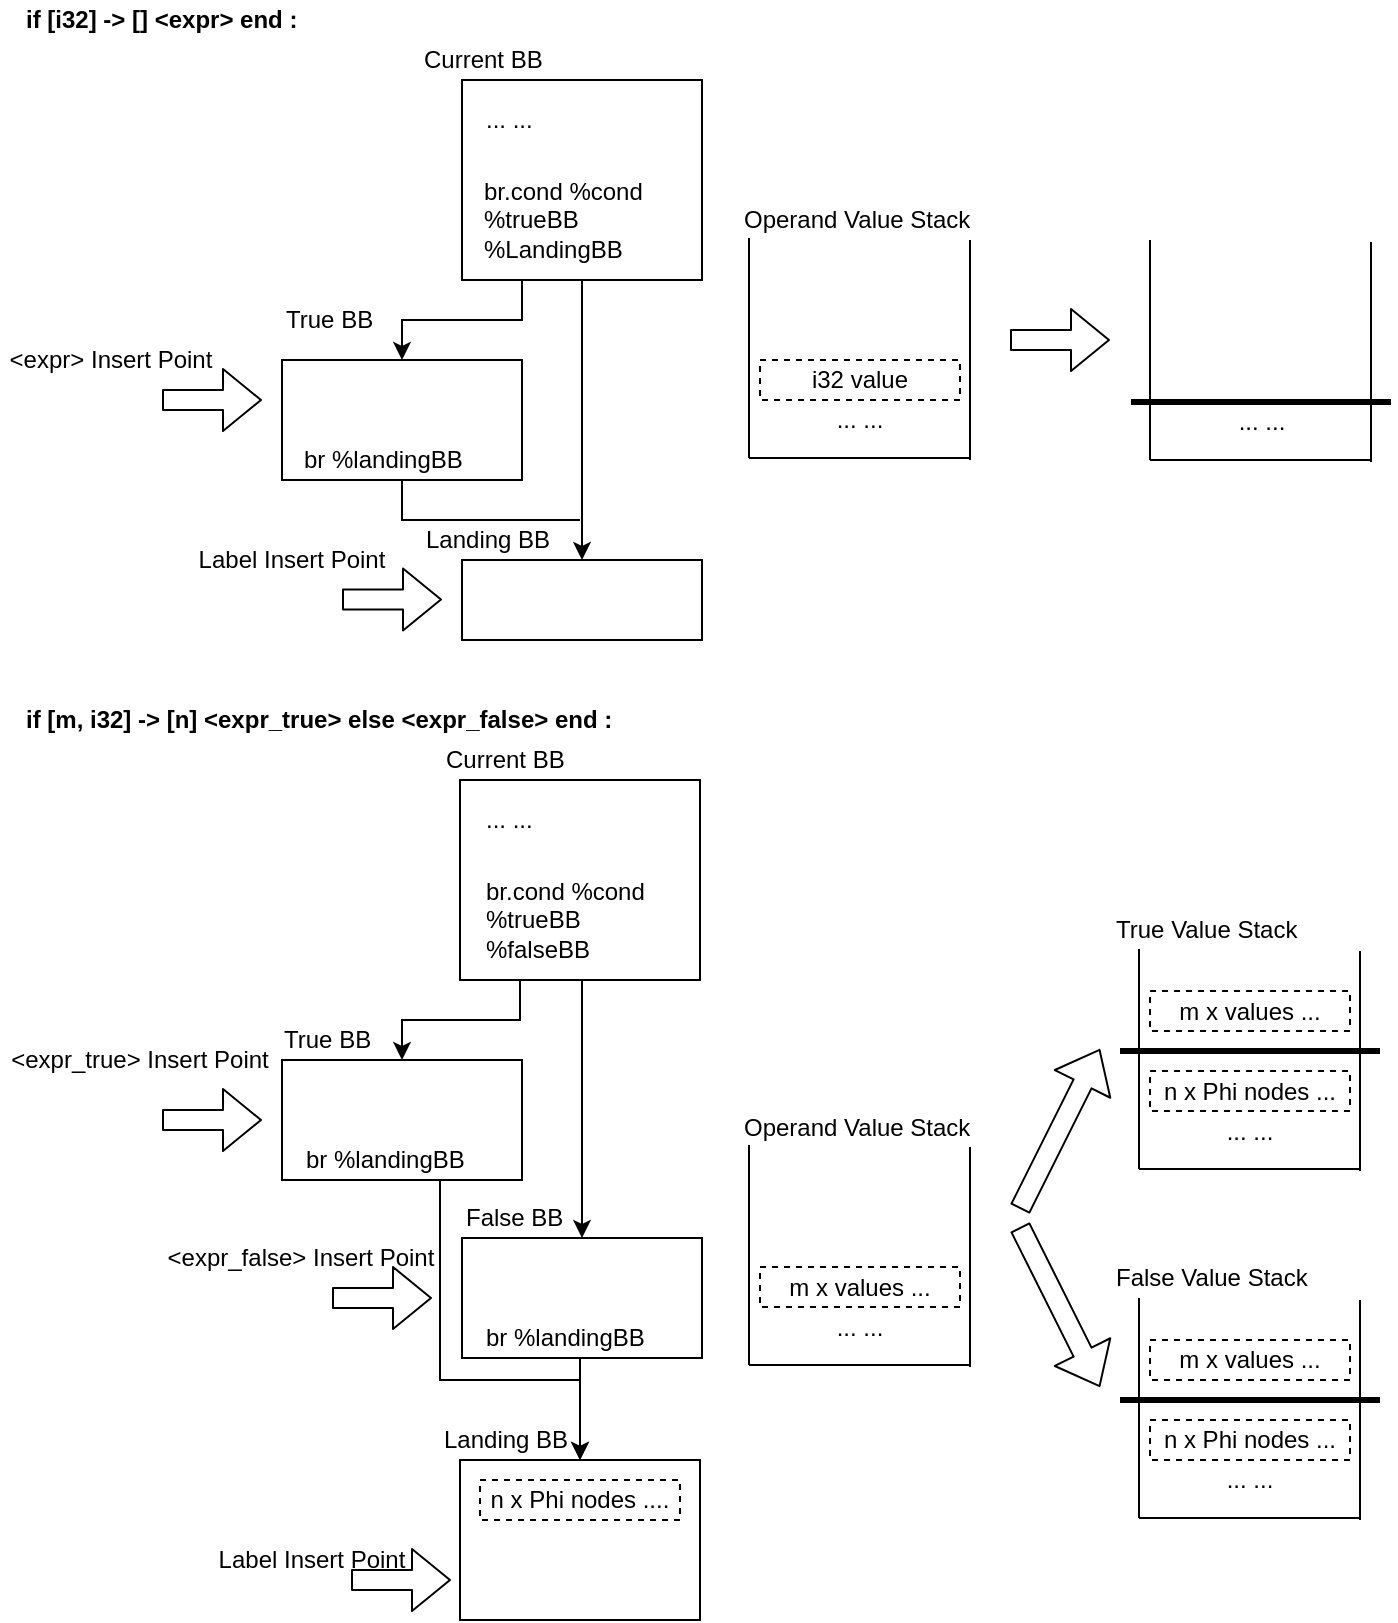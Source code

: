 <mxfile version="14.5.1" type="device"><diagram id="2bsV1Qi3l1QF7f-Y_1pT" name="Page-1"><mxGraphModel dx="974" dy="401" grid="1" gridSize="10" guides="1" tooltips="1" connect="1" arrows="1" fold="1" page="1" pageScale="1" pageWidth="850" pageHeight="1100" math="0" shadow="0"><root><mxCell id="0"/><mxCell id="1" parent="0"/><mxCell id="dvBThLzXPzSNsvyNuGCI-23" style="edgeStyle=orthogonalEdgeStyle;rounded=0;orthogonalLoop=1;jettySize=auto;html=1;exitX=0.5;exitY=1;exitDx=0;exitDy=0;" parent="1" source="dvBThLzXPzSNsvyNuGCI-14" target="dvBThLzXPzSNsvyNuGCI-20" edge="1"><mxGeometry relative="1" as="geometry"/></mxCell><mxCell id="avVhNEDF-hESPtLEozEc-3" style="edgeStyle=orthogonalEdgeStyle;rounded=0;orthogonalLoop=1;jettySize=auto;html=1;exitX=0.25;exitY=1;exitDx=0;exitDy=0;entryX=0.5;entryY=0;entryDx=0;entryDy=0;" parent="1" source="dvBThLzXPzSNsvyNuGCI-14" target="avVhNEDF-hESPtLEozEc-1" edge="1"><mxGeometry relative="1" as="geometry"/></mxCell><mxCell id="dvBThLzXPzSNsvyNuGCI-14" value="" style="rounded=0;whiteSpace=wrap;html=1;align=left;" parent="1" vertex="1"><mxGeometry x="261" y="60" width="120" height="100" as="geometry"/></mxCell><mxCell id="dvBThLzXPzSNsvyNuGCI-15" value="&lt;div align=&quot;left&quot;&gt;Current BB&lt;/div&gt;" style="text;html=1;strokeColor=none;fillColor=none;align=left;verticalAlign=middle;whiteSpace=wrap;rounded=0;" parent="1" vertex="1"><mxGeometry x="240" y="40" width="120" height="20" as="geometry"/></mxCell><mxCell id="dvBThLzXPzSNsvyNuGCI-18" value="&lt;div align=&quot;left&quot;&gt;... ...&lt;br&gt;&lt;/div&gt;" style="text;html=1;strokeColor=none;fillColor=none;align=left;verticalAlign=middle;whiteSpace=wrap;rounded=0;dashed=1;" parent="1" vertex="1"><mxGeometry x="271" y="70" width="90" height="20" as="geometry"/></mxCell><mxCell id="dvBThLzXPzSNsvyNuGCI-20" value="" style="rounded=0;whiteSpace=wrap;html=1;align=left;" parent="1" vertex="1"><mxGeometry x="261" y="300" width="120" height="40" as="geometry"/></mxCell><mxCell id="dvBThLzXPzSNsvyNuGCI-21" value="&lt;div align=&quot;left&quot;&gt;Landing BB&lt;br&gt;&lt;/div&gt;" style="text;html=1;strokeColor=none;fillColor=none;align=left;verticalAlign=middle;whiteSpace=wrap;rounded=0;" parent="1" vertex="1"><mxGeometry x="241" y="280" width="120" height="20" as="geometry"/></mxCell><mxCell id="dvBThLzXPzSNsvyNuGCI-25" value="" style="shape=flexArrow;endArrow=classic;html=1;" parent="1" edge="1"><mxGeometry width="50" height="50" relative="1" as="geometry"><mxPoint x="201" y="319.71" as="sourcePoint"/><mxPoint x="251" y="319.71" as="targetPoint"/></mxGeometry></mxCell><mxCell id="dvBThLzXPzSNsvyNuGCI-26" value="Label Insert Point" style="text;html=1;strokeColor=none;fillColor=none;align=center;verticalAlign=middle;whiteSpace=wrap;rounded=0;dashed=1;" parent="1" vertex="1"><mxGeometry x="126" y="290" width="100" height="20" as="geometry"/></mxCell><mxCell id="dvBThLzXPzSNsvyNuGCI-30" value="&lt;div align=&quot;left&quot;&gt;&lt;b&gt;if [i32] -&amp;gt; [] &amp;lt;expr&amp;gt; end :&lt;br&gt;&lt;/b&gt;&lt;/div&gt;" style="text;html=1;strokeColor=none;fillColor=none;align=left;verticalAlign=middle;whiteSpace=wrap;rounded=0;dashed=1;" parent="1" vertex="1"><mxGeometry x="41" y="20" width="219" height="20" as="geometry"/></mxCell><mxCell id="dvBThLzXPzSNsvyNuGCI-34" value="" style="endArrow=none;html=1;" parent="1" edge="1"><mxGeometry width="50" height="50" relative="1" as="geometry"><mxPoint x="404.5" y="249" as="sourcePoint"/><mxPoint x="404.5" y="139" as="targetPoint"/></mxGeometry></mxCell><mxCell id="dvBThLzXPzSNsvyNuGCI-35" value="" style="endArrow=none;html=1;" parent="1" edge="1"><mxGeometry width="50" height="50" relative="1" as="geometry"><mxPoint x="515" y="250" as="sourcePoint"/><mxPoint x="515" y="140" as="targetPoint"/></mxGeometry></mxCell><mxCell id="dvBThLzXPzSNsvyNuGCI-36" value="" style="endArrow=none;html=1;" parent="1" edge="1"><mxGeometry width="50" height="50" relative="1" as="geometry"><mxPoint x="404.5" y="249" as="sourcePoint"/><mxPoint x="515" y="249" as="targetPoint"/></mxGeometry></mxCell><mxCell id="dvBThLzXPzSNsvyNuGCI-37" value="Operand Value Stack" style="text;html=1;strokeColor=none;fillColor=none;align=left;verticalAlign=middle;whiteSpace=wrap;rounded=0;" parent="1" vertex="1"><mxGeometry x="400" y="120" width="120" height="20" as="geometry"/></mxCell><mxCell id="dvBThLzXPzSNsvyNuGCI-39" value="&lt;div&gt;... ...&lt;br&gt;&lt;/div&gt;" style="text;html=1;strokeColor=none;fillColor=none;align=center;verticalAlign=middle;whiteSpace=wrap;rounded=0;dashed=1;" parent="1" vertex="1"><mxGeometry x="415" y="220" width="90" height="20" as="geometry"/></mxCell><mxCell id="dvBThLzXPzSNsvyNuGCI-42" value="i32 value" style="rounded=0;whiteSpace=wrap;html=1;dashed=1;align=center;" parent="1" vertex="1"><mxGeometry x="410" y="200" width="100" height="20" as="geometry"/></mxCell><mxCell id="dvBThLzXPzSNsvyNuGCI-43" value="" style="shape=flexArrow;endArrow=classic;html=1;" parent="1" edge="1"><mxGeometry width="50" height="50" relative="1" as="geometry"><mxPoint x="535" y="190" as="sourcePoint"/><mxPoint x="585" y="190" as="targetPoint"/></mxGeometry></mxCell><mxCell id="dvBThLzXPzSNsvyNuGCI-44" value="" style="endArrow=none;html=1;" parent="1" edge="1"><mxGeometry width="50" height="50" relative="1" as="geometry"><mxPoint x="605" y="250" as="sourcePoint"/><mxPoint x="605" y="140" as="targetPoint"/></mxGeometry></mxCell><mxCell id="dvBThLzXPzSNsvyNuGCI-45" value="" style="endArrow=none;html=1;" parent="1" edge="1"><mxGeometry width="50" height="50" relative="1" as="geometry"><mxPoint x="715.5" y="251" as="sourcePoint"/><mxPoint x="715.5" y="141" as="targetPoint"/></mxGeometry></mxCell><mxCell id="dvBThLzXPzSNsvyNuGCI-46" value="" style="endArrow=none;html=1;" parent="1" edge="1"><mxGeometry width="50" height="50" relative="1" as="geometry"><mxPoint x="605" y="250" as="sourcePoint"/><mxPoint x="715.5" y="250" as="targetPoint"/></mxGeometry></mxCell><mxCell id="dvBThLzXPzSNsvyNuGCI-47" value="&lt;div&gt;... ...&lt;br&gt;&lt;/div&gt;" style="text;html=1;strokeColor=none;fillColor=none;align=center;verticalAlign=middle;whiteSpace=wrap;rounded=0;dashed=1;" parent="1" vertex="1"><mxGeometry x="615.5" y="221" width="90" height="20" as="geometry"/></mxCell><mxCell id="dvBThLzXPzSNsvyNuGCI-49" value="" style="endArrow=none;html=1;strokeWidth=3;" parent="1" edge="1"><mxGeometry width="50" height="50" relative="1" as="geometry"><mxPoint x="595.5" y="221" as="sourcePoint"/><mxPoint x="725.5" y="221" as="targetPoint"/></mxGeometry></mxCell><mxCell id="dvBThLzXPzSNsvyNuGCI-56" value="&lt;div&gt;br.cond %cond&lt;br&gt;&lt;/div&gt;&lt;div&gt;%trueBB&lt;br&gt;&lt;/div&gt;&lt;div&gt;%LandingBB&lt;/div&gt;" style="text;html=1;strokeColor=none;fillColor=none;align=left;verticalAlign=middle;whiteSpace=wrap;rounded=0;dashed=1;" parent="1" vertex="1"><mxGeometry x="270" y="120" width="90" height="20" as="geometry"/></mxCell><mxCell id="Cs-O2jp0p_aDXBsGGCYV-2" style="edgeStyle=orthogonalEdgeStyle;rounded=0;orthogonalLoop=1;jettySize=auto;html=1;exitX=0.5;exitY=1;exitDx=0;exitDy=0;endArrow=none;endFill=0;" parent="1" source="avVhNEDF-hESPtLEozEc-1" edge="1"><mxGeometry relative="1" as="geometry"><mxPoint x="320" y="280" as="targetPoint"/><Array as="points"><mxPoint x="231" y="280"/></Array></mxGeometry></mxCell><mxCell id="avVhNEDF-hESPtLEozEc-1" value="" style="rounded=0;whiteSpace=wrap;html=1;align=left;" parent="1" vertex="1"><mxGeometry x="171" y="200" width="120" height="60" as="geometry"/></mxCell><mxCell id="avVhNEDF-hESPtLEozEc-2" value="True BB" style="text;html=1;strokeColor=none;fillColor=none;align=left;verticalAlign=middle;whiteSpace=wrap;rounded=0;" parent="1" vertex="1"><mxGeometry x="171" y="170" width="120" height="20" as="geometry"/></mxCell><mxCell id="avVhNEDF-hESPtLEozEc-5" value="" style="shape=flexArrow;endArrow=classic;html=1;" parent="1" edge="1"><mxGeometry width="50" height="50" relative="1" as="geometry"><mxPoint x="111" y="220" as="sourcePoint"/><mxPoint x="161" y="220" as="targetPoint"/></mxGeometry></mxCell><mxCell id="avVhNEDF-hESPtLEozEc-6" value="&amp;lt;expr&amp;gt; Insert Point" style="text;html=1;strokeColor=none;fillColor=none;align=center;verticalAlign=middle;whiteSpace=wrap;rounded=0;dashed=1;" parent="1" vertex="1"><mxGeometry x="30" y="190" width="111" height="20" as="geometry"/></mxCell><mxCell id="avVhNEDF-hESPtLEozEc-8" style="edgeStyle=orthogonalEdgeStyle;rounded=0;orthogonalLoop=1;jettySize=auto;html=1;exitX=0.25;exitY=1;exitDx=0;exitDy=0;entryX=0.5;entryY=0;entryDx=0;entryDy=0;" parent="1" source="avVhNEDF-hESPtLEozEc-9" target="avVhNEDF-hESPtLEozEc-31" edge="1"><mxGeometry relative="1" as="geometry"/></mxCell><mxCell id="avVhNEDF-hESPtLEozEc-42" style="edgeStyle=orthogonalEdgeStyle;rounded=0;orthogonalLoop=1;jettySize=auto;html=1;exitX=0.5;exitY=1;exitDx=0;exitDy=0;entryX=0.5;entryY=1;entryDx=0;entryDy=0;" parent="1" source="avVhNEDF-hESPtLEozEc-9" target="avVhNEDF-hESPtLEozEc-40" edge="1"><mxGeometry relative="1" as="geometry"><Array as="points"><mxPoint x="321" y="500"/></Array></mxGeometry></mxCell><mxCell id="avVhNEDF-hESPtLEozEc-9" value="" style="rounded=0;whiteSpace=wrap;html=1;align=left;" parent="1" vertex="1"><mxGeometry x="260" y="410" width="120" height="100" as="geometry"/></mxCell><mxCell id="avVhNEDF-hESPtLEozEc-10" value="&lt;div align=&quot;left&quot;&gt;Current BB&lt;/div&gt;" style="text;html=1;strokeColor=none;fillColor=none;align=left;verticalAlign=middle;whiteSpace=wrap;rounded=0;" parent="1" vertex="1"><mxGeometry x="251" y="390" width="120" height="20" as="geometry"/></mxCell><mxCell id="avVhNEDF-hESPtLEozEc-11" value="&lt;div align=&quot;left&quot;&gt;... ...&lt;br&gt;&lt;/div&gt;" style="text;html=1;strokeColor=none;fillColor=none;align=left;verticalAlign=middle;whiteSpace=wrap;rounded=0;dashed=1;" parent="1" vertex="1"><mxGeometry x="271" y="420" width="90" height="20" as="geometry"/></mxCell><mxCell id="avVhNEDF-hESPtLEozEc-12" value="" style="rounded=0;whiteSpace=wrap;html=1;align=left;" parent="1" vertex="1"><mxGeometry x="260" y="750" width="120" height="80" as="geometry"/></mxCell><mxCell id="avVhNEDF-hESPtLEozEc-13" value="&lt;div align=&quot;left&quot;&gt;Landing BB&lt;br&gt;&lt;/div&gt;" style="text;html=1;strokeColor=none;fillColor=none;align=left;verticalAlign=middle;whiteSpace=wrap;rounded=0;" parent="1" vertex="1"><mxGeometry x="250" y="730" width="120" height="20" as="geometry"/></mxCell><mxCell id="avVhNEDF-hESPtLEozEc-14" value="" style="shape=flexArrow;endArrow=classic;html=1;" parent="1" edge="1"><mxGeometry width="50" height="50" relative="1" as="geometry"><mxPoint x="205.5" y="810" as="sourcePoint"/><mxPoint x="255.5" y="810" as="targetPoint"/></mxGeometry></mxCell><mxCell id="avVhNEDF-hESPtLEozEc-15" value="Label Insert Point" style="text;html=1;strokeColor=none;fillColor=none;align=center;verticalAlign=middle;whiteSpace=wrap;rounded=0;dashed=1;" parent="1" vertex="1"><mxGeometry x="135.5" y="790" width="100" height="20" as="geometry"/></mxCell><mxCell id="avVhNEDF-hESPtLEozEc-16" value="&lt;div align=&quot;left&quot;&gt;&lt;b&gt;if [m, i32] -&amp;gt; [n] &amp;lt;expr_true&amp;gt; else &amp;lt;expr_false&amp;gt; end :&lt;br&gt;&lt;/b&gt;&lt;/div&gt;" style="text;html=1;strokeColor=none;fillColor=none;align=left;verticalAlign=middle;whiteSpace=wrap;rounded=0;dashed=1;" parent="1" vertex="1"><mxGeometry x="41" y="370" width="309" height="20" as="geometry"/></mxCell><mxCell id="avVhNEDF-hESPtLEozEc-29" value="&lt;div&gt;br.cond %cond&lt;br&gt;&lt;/div&gt;&lt;div&gt;%trueBB&lt;br&gt;&lt;/div&gt;&lt;div&gt;%falseBB&lt;/div&gt;" style="text;html=1;strokeColor=none;fillColor=none;align=left;verticalAlign=middle;whiteSpace=wrap;rounded=0;dashed=1;" parent="1" vertex="1"><mxGeometry x="271" y="470" width="90" height="20" as="geometry"/></mxCell><mxCell id="avVhNEDF-hESPtLEozEc-30" style="edgeStyle=orthogonalEdgeStyle;rounded=0;orthogonalLoop=1;jettySize=auto;html=1;exitX=0.5;exitY=1;exitDx=0;exitDy=0;" parent="1" source="avVhNEDF-hESPtLEozEc-31" target="avVhNEDF-hESPtLEozEc-12" edge="1"><mxGeometry relative="1" as="geometry"><Array as="points"><mxPoint x="250" y="610"/><mxPoint x="250" y="710"/><mxPoint x="320" y="710"/></Array></mxGeometry></mxCell><mxCell id="avVhNEDF-hESPtLEozEc-31" value="" style="rounded=0;whiteSpace=wrap;html=1;align=left;" parent="1" vertex="1"><mxGeometry x="171" y="550" width="120" height="60" as="geometry"/></mxCell><mxCell id="avVhNEDF-hESPtLEozEc-32" value="True BB" style="text;html=1;strokeColor=none;fillColor=none;align=left;verticalAlign=middle;whiteSpace=wrap;rounded=0;" parent="1" vertex="1"><mxGeometry x="170" y="530" width="120" height="20" as="geometry"/></mxCell><mxCell id="avVhNEDF-hESPtLEozEc-33" value="" style="shape=flexArrow;endArrow=classic;html=1;" parent="1" edge="1"><mxGeometry width="50" height="50" relative="1" as="geometry"><mxPoint x="111" y="580" as="sourcePoint"/><mxPoint x="161" y="580" as="targetPoint"/></mxGeometry></mxCell><mxCell id="avVhNEDF-hESPtLEozEc-34" value="&amp;lt;expr_true&amp;gt; Insert Point" style="text;html=1;strokeColor=none;fillColor=none;align=center;verticalAlign=middle;whiteSpace=wrap;rounded=0;dashed=1;" parent="1" vertex="1"><mxGeometry x="30" y="540" width="140" height="20" as="geometry"/></mxCell><mxCell id="avVhNEDF-hESPtLEozEc-35" value="n x Phi nodes ...." style="rounded=0;whiteSpace=wrap;html=1;dashed=1;align=center;" parent="1" vertex="1"><mxGeometry x="270" y="760" width="100" height="20" as="geometry"/></mxCell><mxCell id="avVhNEDF-hESPtLEozEc-37" value="br %landingBB" style="text;html=1;strokeColor=none;fillColor=none;align=left;verticalAlign=middle;whiteSpace=wrap;rounded=0;dashed=1;" parent="1" vertex="1"><mxGeometry x="180" y="240" width="90" height="20" as="geometry"/></mxCell><mxCell id="avVhNEDF-hESPtLEozEc-38" value="br %landingBB" style="text;html=1;strokeColor=none;fillColor=none;align=left;verticalAlign=middle;whiteSpace=wrap;rounded=0;dashed=1;" parent="1" vertex="1"><mxGeometry x="181" y="590" width="90" height="20" as="geometry"/></mxCell><mxCell id="avVhNEDF-hESPtLEozEc-39" value="" style="rounded=0;whiteSpace=wrap;html=1;align=left;" parent="1" vertex="1"><mxGeometry x="261" y="639" width="120" height="60" as="geometry"/></mxCell><mxCell id="avVhNEDF-hESPtLEozEc-40" value="False BB" style="text;html=1;strokeColor=none;fillColor=none;align=left;verticalAlign=middle;whiteSpace=wrap;rounded=0;" parent="1" vertex="1"><mxGeometry x="261" y="619" width="120" height="20" as="geometry"/></mxCell><mxCell id="avVhNEDF-hESPtLEozEc-73" style="edgeStyle=orthogonalEdgeStyle;rounded=0;orthogonalLoop=1;jettySize=auto;html=1;exitX=0.5;exitY=1;exitDx=0;exitDy=0;entryX=0.5;entryY=0;entryDx=0;entryDy=0;" parent="1" source="avVhNEDF-hESPtLEozEc-41" target="avVhNEDF-hESPtLEozEc-12" edge="1"><mxGeometry relative="1" as="geometry"><Array as="points"><mxPoint x="320" y="699"/></Array></mxGeometry></mxCell><mxCell id="avVhNEDF-hESPtLEozEc-41" value="br %landingBB" style="text;html=1;strokeColor=none;fillColor=none;align=left;verticalAlign=middle;whiteSpace=wrap;rounded=0;dashed=1;" parent="1" vertex="1"><mxGeometry x="271" y="679" width="90" height="20" as="geometry"/></mxCell><mxCell id="avVhNEDF-hESPtLEozEc-44" value="" style="shape=flexArrow;endArrow=classic;html=1;" parent="1" edge="1"><mxGeometry width="50" height="50" relative="1" as="geometry"><mxPoint x="196" y="669" as="sourcePoint"/><mxPoint x="246" y="669" as="targetPoint"/></mxGeometry></mxCell><mxCell id="avVhNEDF-hESPtLEozEc-45" value="&amp;lt;expr_false&amp;gt; Insert Point" style="text;html=1;strokeColor=none;fillColor=none;align=center;verticalAlign=middle;whiteSpace=wrap;rounded=0;dashed=1;" parent="1" vertex="1"><mxGeometry x="110" y="639" width="141" height="20" as="geometry"/></mxCell><mxCell id="avVhNEDF-hESPtLEozEc-46" value="" style="endArrow=none;html=1;" parent="1" edge="1"><mxGeometry width="50" height="50" relative="1" as="geometry"><mxPoint x="404.5" y="702.5" as="sourcePoint"/><mxPoint x="404.5" y="592.5" as="targetPoint"/></mxGeometry></mxCell><mxCell id="avVhNEDF-hESPtLEozEc-47" value="" style="endArrow=none;html=1;" parent="1" edge="1"><mxGeometry width="50" height="50" relative="1" as="geometry"><mxPoint x="515" y="703.5" as="sourcePoint"/><mxPoint x="515" y="593.5" as="targetPoint"/></mxGeometry></mxCell><mxCell id="avVhNEDF-hESPtLEozEc-48" value="" style="endArrow=none;html=1;" parent="1" edge="1"><mxGeometry width="50" height="50" relative="1" as="geometry"><mxPoint x="404.5" y="702.5" as="sourcePoint"/><mxPoint x="515" y="702.5" as="targetPoint"/></mxGeometry></mxCell><mxCell id="avVhNEDF-hESPtLEozEc-49" value="Operand Value Stack" style="text;html=1;strokeColor=none;fillColor=none;align=left;verticalAlign=middle;whiteSpace=wrap;rounded=0;" parent="1" vertex="1"><mxGeometry x="400" y="573.5" width="120" height="20" as="geometry"/></mxCell><mxCell id="avVhNEDF-hESPtLEozEc-50" value="&lt;div&gt;... ...&lt;br&gt;&lt;/div&gt;" style="text;html=1;strokeColor=none;fillColor=none;align=center;verticalAlign=middle;whiteSpace=wrap;rounded=0;dashed=1;" parent="1" vertex="1"><mxGeometry x="415" y="673.5" width="90" height="20" as="geometry"/></mxCell><mxCell id="avVhNEDF-hESPtLEozEc-51" value="m x values ..." style="rounded=0;whiteSpace=wrap;html=1;dashed=1;align=center;" parent="1" vertex="1"><mxGeometry x="410" y="653.5" width="100" height="20" as="geometry"/></mxCell><mxCell id="avVhNEDF-hESPtLEozEc-53" value="" style="endArrow=none;html=1;" parent="1" edge="1"><mxGeometry width="50" height="50" relative="1" as="geometry"><mxPoint x="599.5" y="604.5" as="sourcePoint"/><mxPoint x="599.5" y="494.5" as="targetPoint"/></mxGeometry></mxCell><mxCell id="avVhNEDF-hESPtLEozEc-54" value="" style="endArrow=none;html=1;" parent="1" edge="1"><mxGeometry width="50" height="50" relative="1" as="geometry"><mxPoint x="710" y="605.5" as="sourcePoint"/><mxPoint x="710" y="495.5" as="targetPoint"/></mxGeometry></mxCell><mxCell id="avVhNEDF-hESPtLEozEc-55" value="" style="endArrow=none;html=1;" parent="1" edge="1"><mxGeometry width="50" height="50" relative="1" as="geometry"><mxPoint x="599.5" y="604.5" as="sourcePoint"/><mxPoint x="710" y="604.5" as="targetPoint"/></mxGeometry></mxCell><mxCell id="avVhNEDF-hESPtLEozEc-56" value="&lt;div&gt;... ...&lt;br&gt;&lt;/div&gt;" style="text;html=1;strokeColor=none;fillColor=none;align=center;verticalAlign=middle;whiteSpace=wrap;rounded=0;dashed=1;" parent="1" vertex="1"><mxGeometry x="610" y="575.5" width="90" height="20" as="geometry"/></mxCell><mxCell id="avVhNEDF-hESPtLEozEc-57" value="" style="endArrow=none;html=1;strokeWidth=3;" parent="1" edge="1"><mxGeometry width="50" height="50" relative="1" as="geometry"><mxPoint x="590" y="545.5" as="sourcePoint"/><mxPoint x="720" y="545.5" as="targetPoint"/></mxGeometry></mxCell><mxCell id="avVhNEDF-hESPtLEozEc-58" value="n x Phi nodes ..." style="rounded=0;whiteSpace=wrap;html=1;dashed=1;align=center;" parent="1" vertex="1"><mxGeometry x="605" y="555.5" width="100" height="20" as="geometry"/></mxCell><mxCell id="avVhNEDF-hESPtLEozEc-59" value="m x values ..." style="rounded=0;whiteSpace=wrap;html=1;dashed=1;align=center;" parent="1" vertex="1"><mxGeometry x="605" y="515.5" width="100" height="20" as="geometry"/></mxCell><mxCell id="avVhNEDF-hESPtLEozEc-60" value="" style="endArrow=none;html=1;" parent="1" edge="1"><mxGeometry width="50" height="50" relative="1" as="geometry"><mxPoint x="599.5" y="779" as="sourcePoint"/><mxPoint x="599.5" y="669" as="targetPoint"/></mxGeometry></mxCell><mxCell id="avVhNEDF-hESPtLEozEc-61" value="" style="endArrow=none;html=1;" parent="1" edge="1"><mxGeometry width="50" height="50" relative="1" as="geometry"><mxPoint x="710" y="780" as="sourcePoint"/><mxPoint x="710" y="670" as="targetPoint"/></mxGeometry></mxCell><mxCell id="avVhNEDF-hESPtLEozEc-62" value="" style="endArrow=none;html=1;" parent="1" edge="1"><mxGeometry width="50" height="50" relative="1" as="geometry"><mxPoint x="599.5" y="779" as="sourcePoint"/><mxPoint x="710" y="779" as="targetPoint"/></mxGeometry></mxCell><mxCell id="avVhNEDF-hESPtLEozEc-63" value="&lt;div&gt;... ...&lt;br&gt;&lt;/div&gt;" style="text;html=1;strokeColor=none;fillColor=none;align=center;verticalAlign=middle;whiteSpace=wrap;rounded=0;dashed=1;" parent="1" vertex="1"><mxGeometry x="610" y="750" width="90" height="20" as="geometry"/></mxCell><mxCell id="avVhNEDF-hESPtLEozEc-64" value="" style="endArrow=none;html=1;strokeWidth=3;" parent="1" edge="1"><mxGeometry width="50" height="50" relative="1" as="geometry"><mxPoint x="590" y="720" as="sourcePoint"/><mxPoint x="720" y="720" as="targetPoint"/></mxGeometry></mxCell><mxCell id="avVhNEDF-hESPtLEozEc-65" value="n x Phi nodes ..." style="rounded=0;whiteSpace=wrap;html=1;dashed=1;align=center;" parent="1" vertex="1"><mxGeometry x="605" y="730" width="100" height="20" as="geometry"/></mxCell><mxCell id="avVhNEDF-hESPtLEozEc-66" value="m x values ..." style="rounded=0;whiteSpace=wrap;html=1;dashed=1;align=center;" parent="1" vertex="1"><mxGeometry x="605" y="690" width="100" height="20" as="geometry"/></mxCell><mxCell id="avVhNEDF-hESPtLEozEc-67" value="True Value Stack" style="text;html=1;strokeColor=none;fillColor=none;align=left;verticalAlign=middle;whiteSpace=wrap;rounded=0;" parent="1" vertex="1"><mxGeometry x="585.5" y="474.5" width="120" height="20" as="geometry"/></mxCell><mxCell id="avVhNEDF-hESPtLEozEc-68" value="False Value Stack" style="text;html=1;strokeColor=none;fillColor=none;align=left;verticalAlign=middle;whiteSpace=wrap;rounded=0;" parent="1" vertex="1"><mxGeometry x="585.5" y="649" width="120" height="20" as="geometry"/></mxCell><mxCell id="avVhNEDF-hESPtLEozEc-70" value="" style="shape=flexArrow;endArrow=classic;html=1;" parent="1" edge="1"><mxGeometry width="50" height="50" relative="1" as="geometry"><mxPoint x="540" y="624.5" as="sourcePoint"/><mxPoint x="580" y="544.5" as="targetPoint"/></mxGeometry></mxCell><mxCell id="avVhNEDF-hESPtLEozEc-71" value="" style="shape=flexArrow;endArrow=classic;html=1;" parent="1" edge="1"><mxGeometry width="50" height="50" relative="1" as="geometry"><mxPoint x="540" y="633.5" as="sourcePoint"/><mxPoint x="580" y="713.5" as="targetPoint"/></mxGeometry></mxCell></root></mxGraphModel></diagram></mxfile>